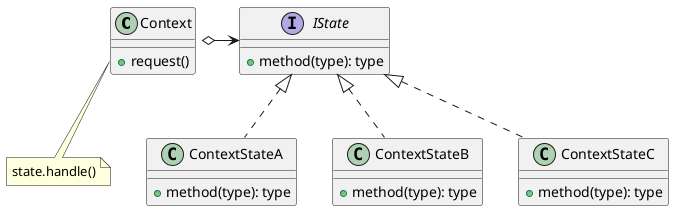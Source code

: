 @startuml State

class Context {
  + request()
}

note "state.handle()" as n1

interface IState {
  + method(type): type
}

class ContextStateA implements IState {
  + method(type): type
}

class ContextStateB implements IState {
  + method(type): type
}

class ContextStateC implements IState {
  + method(type): type
}

Context::request -- n1
Context o-> IState

@enduml